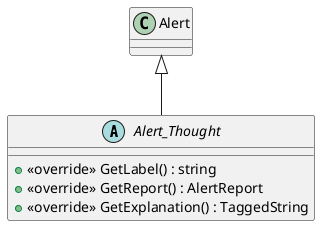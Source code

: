 @startuml
abstract class Alert_Thought {
    + <<override>> GetLabel() : string
    + <<override>> GetReport() : AlertReport
    + <<override>> GetExplanation() : TaggedString
}
Alert <|-- Alert_Thought
@enduml
